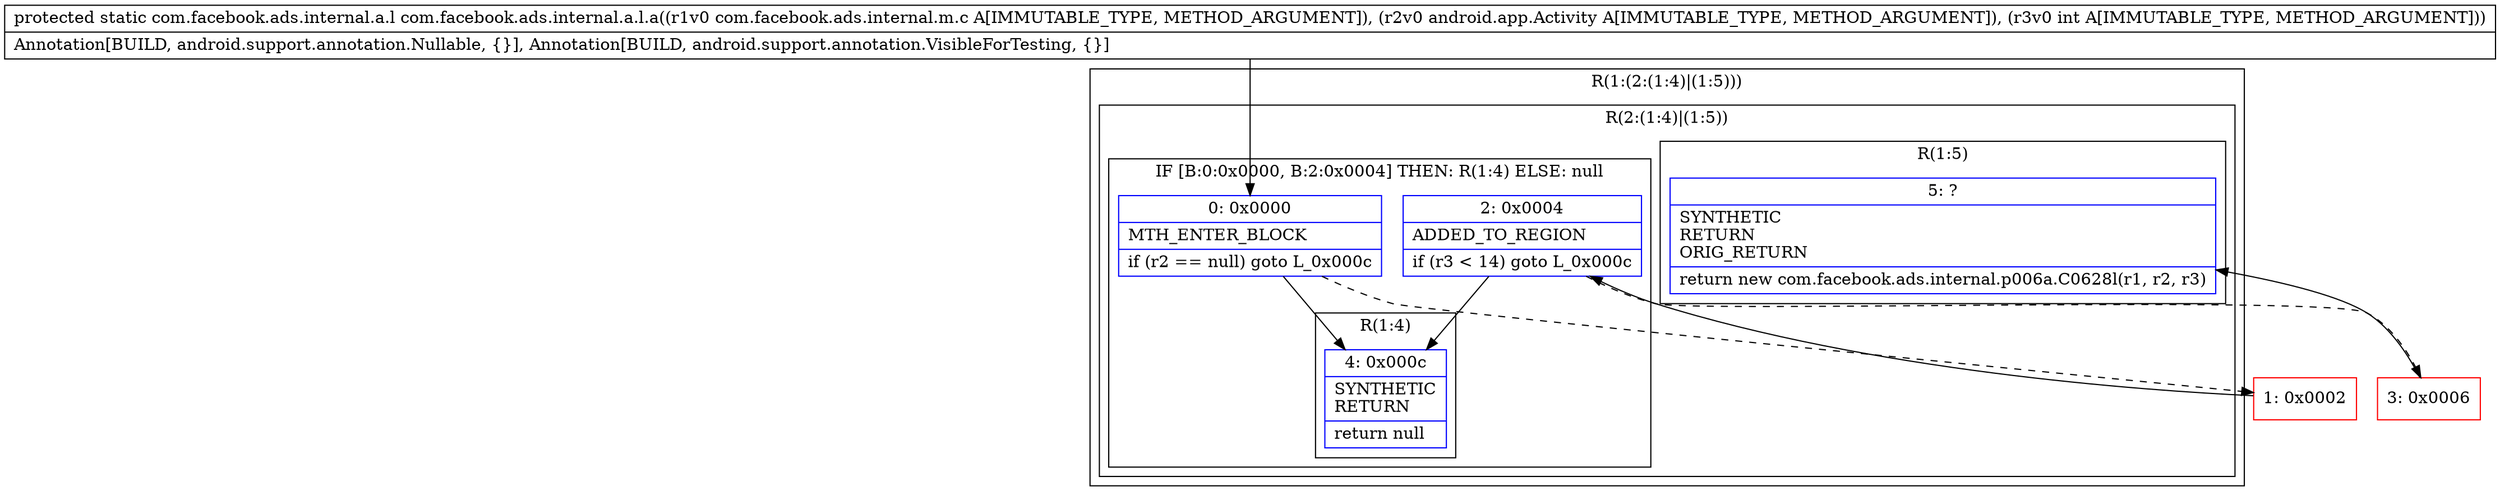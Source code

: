 digraph "CFG forcom.facebook.ads.internal.a.l.a(Lcom\/facebook\/ads\/internal\/m\/c;Landroid\/app\/Activity;I)Lcom\/facebook\/ads\/internal\/a\/l;" {
subgraph cluster_Region_1453267483 {
label = "R(1:(2:(1:4)|(1:5)))";
node [shape=record,color=blue];
subgraph cluster_Region_471588374 {
label = "R(2:(1:4)|(1:5))";
node [shape=record,color=blue];
subgraph cluster_IfRegion_1949786113 {
label = "IF [B:0:0x0000, B:2:0x0004] THEN: R(1:4) ELSE: null";
node [shape=record,color=blue];
Node_0 [shape=record,label="{0\:\ 0x0000|MTH_ENTER_BLOCK\l|if (r2 == null) goto L_0x000c\l}"];
Node_2 [shape=record,label="{2\:\ 0x0004|ADDED_TO_REGION\l|if (r3 \< 14) goto L_0x000c\l}"];
subgraph cluster_Region_1978950738 {
label = "R(1:4)";
node [shape=record,color=blue];
Node_4 [shape=record,label="{4\:\ 0x000c|SYNTHETIC\lRETURN\l|return null\l}"];
}
}
subgraph cluster_Region_1536554805 {
label = "R(1:5)";
node [shape=record,color=blue];
Node_5 [shape=record,label="{5\:\ ?|SYNTHETIC\lRETURN\lORIG_RETURN\l|return new com.facebook.ads.internal.p006a.C0628l(r1, r2, r3)\l}"];
}
}
}
Node_1 [shape=record,color=red,label="{1\:\ 0x0002}"];
Node_3 [shape=record,color=red,label="{3\:\ 0x0006}"];
MethodNode[shape=record,label="{protected static com.facebook.ads.internal.a.l com.facebook.ads.internal.a.l.a((r1v0 com.facebook.ads.internal.m.c A[IMMUTABLE_TYPE, METHOD_ARGUMENT]), (r2v0 android.app.Activity A[IMMUTABLE_TYPE, METHOD_ARGUMENT]), (r3v0 int A[IMMUTABLE_TYPE, METHOD_ARGUMENT]))  | Annotation[BUILD, android.support.annotation.Nullable, \{\}], Annotation[BUILD, android.support.annotation.VisibleForTesting, \{\}]\l}"];
MethodNode -> Node_0;
Node_0 -> Node_1[style=dashed];
Node_0 -> Node_4;
Node_2 -> Node_3[style=dashed];
Node_2 -> Node_4;
Node_1 -> Node_2;
Node_3 -> Node_5;
}

